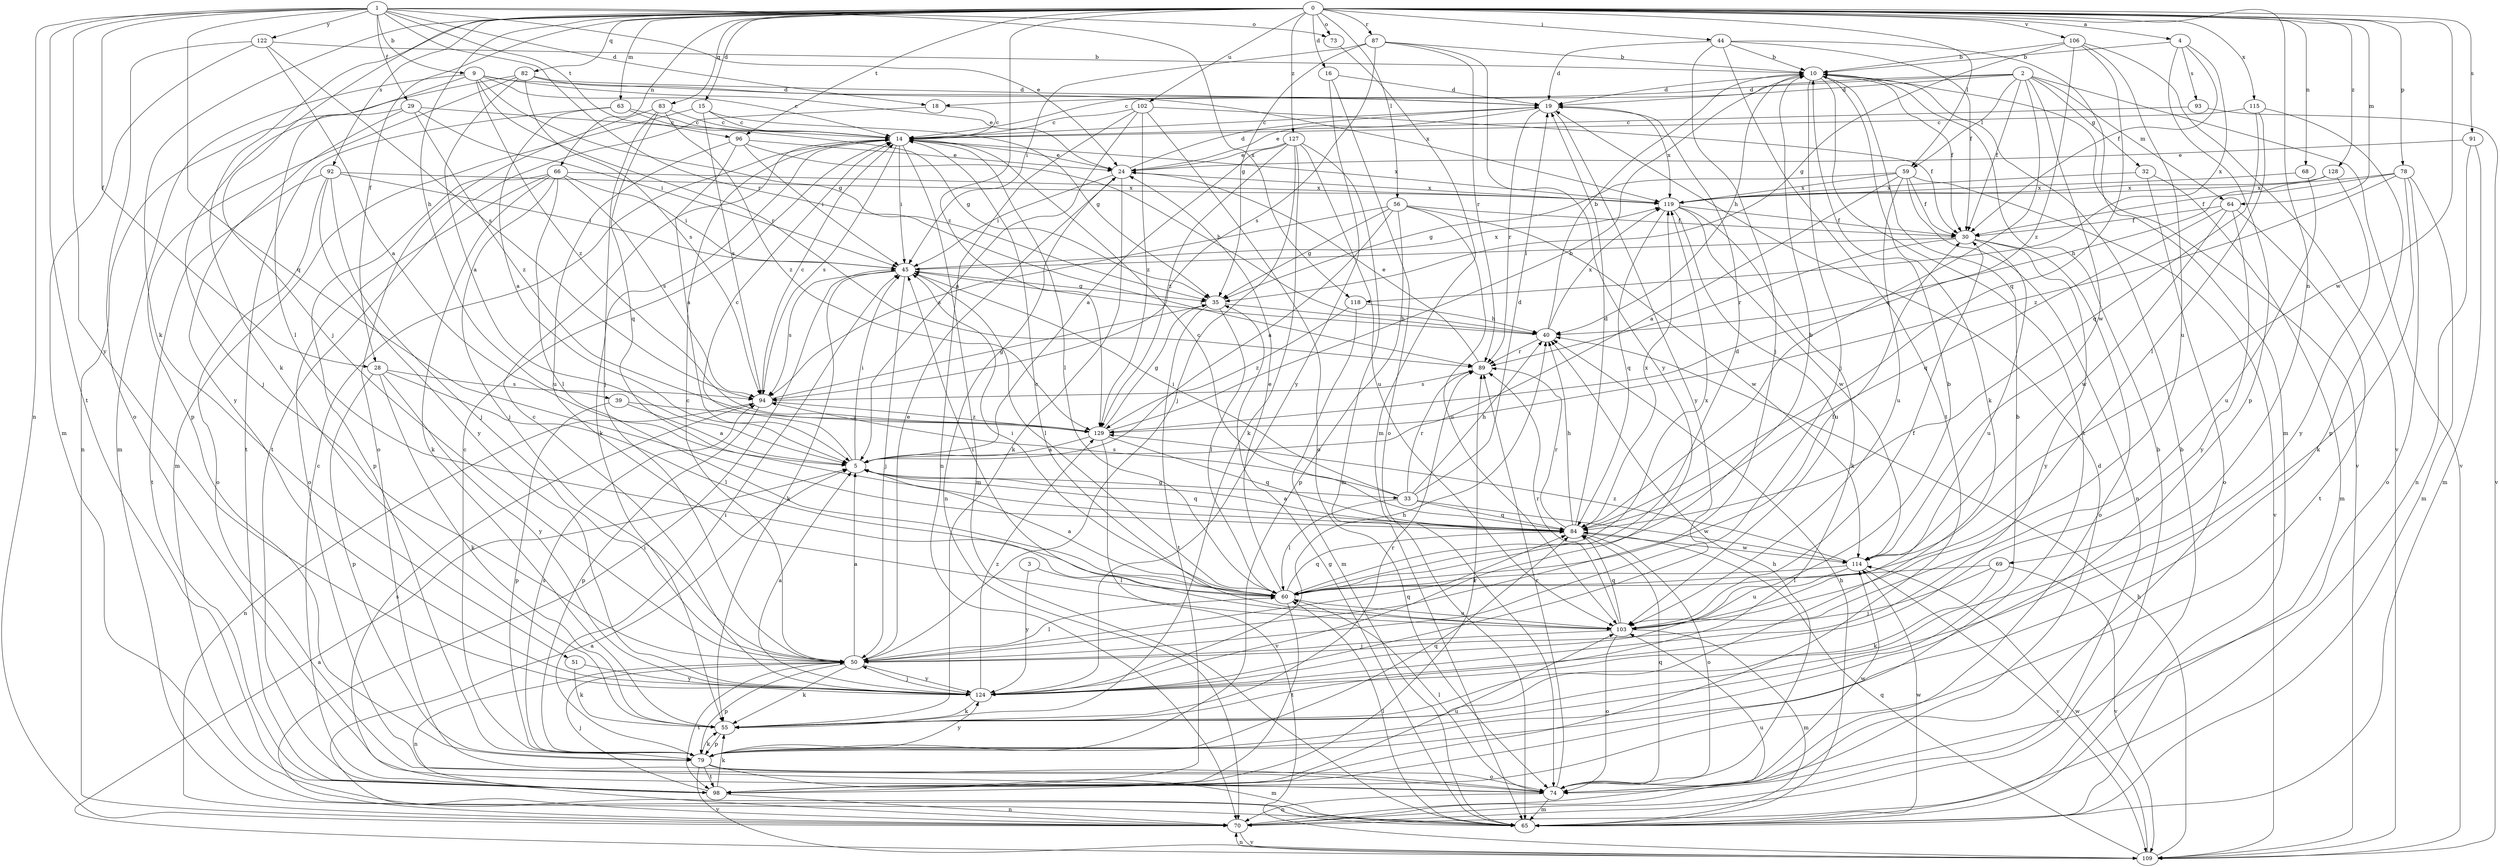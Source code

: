 strict digraph  {
0;
1;
2;
3;
4;
5;
9;
10;
14;
15;
16;
18;
19;
24;
28;
29;
30;
32;
33;
35;
39;
40;
44;
45;
50;
51;
55;
56;
59;
60;
63;
64;
65;
66;
68;
69;
70;
73;
74;
78;
79;
82;
83;
84;
87;
89;
91;
92;
93;
94;
96;
98;
102;
103;
106;
109;
114;
115;
118;
119;
122;
124;
127;
128;
129;
0 -> 4  [label=a];
0 -> 15  [label=d];
0 -> 16  [label=d];
0 -> 28  [label=f];
0 -> 39  [label=h];
0 -> 44  [label=i];
0 -> 50  [label=j];
0 -> 51  [label=k];
0 -> 55  [label=k];
0 -> 56  [label=l];
0 -> 59  [label=l];
0 -> 63  [label=m];
0 -> 64  [label=m];
0 -> 66  [label=n];
0 -> 68  [label=n];
0 -> 69  [label=n];
0 -> 73  [label=o];
0 -> 78  [label=p];
0 -> 82  [label=q];
0 -> 83  [label=q];
0 -> 87  [label=r];
0 -> 91  [label=s];
0 -> 92  [label=s];
0 -> 96  [label=t];
0 -> 102  [label=u];
0 -> 106  [label=v];
0 -> 114  [label=w];
0 -> 115  [label=x];
0 -> 127  [label=z];
0 -> 128  [label=z];
0 -> 129  [label=z];
1 -> 9  [label=b];
1 -> 18  [label=d];
1 -> 24  [label=e];
1 -> 28  [label=f];
1 -> 29  [label=f];
1 -> 70  [label=n];
1 -> 73  [label=o];
1 -> 84  [label=q];
1 -> 89  [label=r];
1 -> 96  [label=t];
1 -> 98  [label=t];
1 -> 118  [label=x];
1 -> 122  [label=y];
1 -> 124  [label=y];
2 -> 14  [label=c];
2 -> 18  [label=d];
2 -> 19  [label=d];
2 -> 30  [label=f];
2 -> 32  [label=g];
2 -> 59  [label=l];
2 -> 64  [label=m];
2 -> 84  [label=q];
2 -> 109  [label=v];
2 -> 114  [label=w];
3 -> 60  [label=l];
3 -> 124  [label=y];
4 -> 10  [label=b];
4 -> 30  [label=f];
4 -> 79  [label=p];
4 -> 93  [label=s];
4 -> 118  [label=x];
5 -> 14  [label=c];
5 -> 33  [label=g];
5 -> 45  [label=i];
5 -> 84  [label=q];
9 -> 14  [label=c];
9 -> 19  [label=d];
9 -> 24  [label=e];
9 -> 35  [label=g];
9 -> 60  [label=l];
9 -> 65  [label=m];
9 -> 89  [label=r];
9 -> 129  [label=z];
10 -> 19  [label=d];
10 -> 30  [label=f];
10 -> 40  [label=h];
10 -> 50  [label=j];
10 -> 55  [label=k];
10 -> 98  [label=t];
10 -> 109  [label=v];
14 -> 24  [label=e];
14 -> 45  [label=i];
14 -> 55  [label=k];
14 -> 60  [label=l];
14 -> 65  [label=m];
14 -> 94  [label=s];
14 -> 119  [label=x];
15 -> 14  [label=c];
15 -> 35  [label=g];
15 -> 65  [label=m];
15 -> 94  [label=s];
16 -> 19  [label=d];
16 -> 74  [label=o];
16 -> 124  [label=y];
18 -> 14  [label=c];
18 -> 98  [label=t];
19 -> 14  [label=c];
19 -> 24  [label=e];
19 -> 89  [label=r];
19 -> 119  [label=x];
19 -> 124  [label=y];
24 -> 19  [label=d];
24 -> 45  [label=i];
24 -> 55  [label=k];
24 -> 70  [label=n];
24 -> 119  [label=x];
28 -> 55  [label=k];
28 -> 60  [label=l];
28 -> 79  [label=p];
28 -> 94  [label=s];
28 -> 124  [label=y];
29 -> 14  [label=c];
29 -> 45  [label=i];
29 -> 50  [label=j];
29 -> 124  [label=y];
29 -> 129  [label=z];
30 -> 45  [label=i];
30 -> 74  [label=o];
30 -> 89  [label=r];
30 -> 103  [label=u];
30 -> 124  [label=y];
32 -> 65  [label=m];
32 -> 74  [label=o];
32 -> 119  [label=x];
33 -> 19  [label=d];
33 -> 40  [label=h];
33 -> 45  [label=i];
33 -> 60  [label=l];
33 -> 84  [label=q];
33 -> 89  [label=r];
33 -> 94  [label=s];
33 -> 114  [label=w];
35 -> 40  [label=h];
35 -> 60  [label=l];
35 -> 98  [label=t];
39 -> 5  [label=a];
39 -> 79  [label=p];
39 -> 129  [label=z];
40 -> 10  [label=b];
40 -> 45  [label=i];
40 -> 89  [label=r];
40 -> 119  [label=x];
44 -> 10  [label=b];
44 -> 19  [label=d];
44 -> 30  [label=f];
44 -> 50  [label=j];
44 -> 65  [label=m];
44 -> 98  [label=t];
45 -> 35  [label=g];
45 -> 50  [label=j];
45 -> 55  [label=k];
45 -> 60  [label=l];
45 -> 94  [label=s];
45 -> 119  [label=x];
50 -> 5  [label=a];
50 -> 14  [label=c];
50 -> 24  [label=e];
50 -> 55  [label=k];
50 -> 60  [label=l];
50 -> 70  [label=n];
50 -> 79  [label=p];
50 -> 84  [label=q];
50 -> 98  [label=t];
50 -> 124  [label=y];
51 -> 55  [label=k];
51 -> 124  [label=y];
55 -> 79  [label=p];
55 -> 89  [label=r];
56 -> 5  [label=a];
56 -> 30  [label=f];
56 -> 35  [label=g];
56 -> 79  [label=p];
56 -> 94  [label=s];
56 -> 103  [label=u];
56 -> 114  [label=w];
59 -> 5  [label=a];
59 -> 30  [label=f];
59 -> 35  [label=g];
59 -> 70  [label=n];
59 -> 103  [label=u];
59 -> 109  [label=v];
59 -> 119  [label=x];
60 -> 5  [label=a];
60 -> 10  [label=b];
60 -> 19  [label=d];
60 -> 24  [label=e];
60 -> 30  [label=f];
60 -> 45  [label=i];
60 -> 84  [label=q];
60 -> 98  [label=t];
60 -> 103  [label=u];
60 -> 119  [label=x];
63 -> 5  [label=a];
63 -> 14  [label=c];
63 -> 35  [label=g];
63 -> 98  [label=t];
64 -> 30  [label=f];
64 -> 84  [label=q];
64 -> 98  [label=t];
64 -> 114  [label=w];
64 -> 124  [label=y];
65 -> 10  [label=b];
65 -> 35  [label=g];
65 -> 40  [label=h];
65 -> 60  [label=l];
65 -> 114  [label=w];
66 -> 45  [label=i];
66 -> 50  [label=j];
66 -> 55  [label=k];
66 -> 60  [label=l];
66 -> 74  [label=o];
66 -> 79  [label=p];
66 -> 94  [label=s];
66 -> 119  [label=x];
68 -> 103  [label=u];
68 -> 119  [label=x];
69 -> 50  [label=j];
69 -> 55  [label=k];
69 -> 60  [label=l];
69 -> 109  [label=v];
70 -> 5  [label=a];
70 -> 10  [label=b];
70 -> 19  [label=d];
70 -> 45  [label=i];
70 -> 103  [label=u];
70 -> 109  [label=v];
73 -> 65  [label=m];
74 -> 40  [label=h];
74 -> 60  [label=l];
74 -> 65  [label=m];
74 -> 70  [label=n];
74 -> 84  [label=q];
74 -> 89  [label=r];
74 -> 114  [label=w];
78 -> 40  [label=h];
78 -> 55  [label=k];
78 -> 65  [label=m];
78 -> 74  [label=o];
78 -> 119  [label=x];
78 -> 129  [label=z];
79 -> 10  [label=b];
79 -> 14  [label=c];
79 -> 45  [label=i];
79 -> 55  [label=k];
79 -> 65  [label=m];
79 -> 74  [label=o];
79 -> 84  [label=q];
79 -> 94  [label=s];
79 -> 98  [label=t];
79 -> 109  [label=v];
79 -> 124  [label=y];
82 -> 5  [label=a];
82 -> 19  [label=d];
82 -> 70  [label=n];
82 -> 79  [label=p];
82 -> 94  [label=s];
82 -> 119  [label=x];
83 -> 14  [label=c];
83 -> 50  [label=j];
83 -> 74  [label=o];
83 -> 84  [label=q];
83 -> 129  [label=z];
84 -> 5  [label=a];
84 -> 14  [label=c];
84 -> 19  [label=d];
84 -> 40  [label=h];
84 -> 74  [label=o];
84 -> 89  [label=r];
84 -> 114  [label=w];
84 -> 119  [label=x];
87 -> 10  [label=b];
87 -> 35  [label=g];
87 -> 45  [label=i];
87 -> 89  [label=r];
87 -> 94  [label=s];
87 -> 124  [label=y];
89 -> 24  [label=e];
89 -> 94  [label=s];
91 -> 24  [label=e];
91 -> 65  [label=m];
91 -> 70  [label=n];
92 -> 45  [label=i];
92 -> 50  [label=j];
92 -> 74  [label=o];
92 -> 98  [label=t];
92 -> 119  [label=x];
92 -> 124  [label=y];
93 -> 14  [label=c];
93 -> 109  [label=v];
94 -> 14  [label=c];
94 -> 35  [label=g];
94 -> 70  [label=n];
94 -> 79  [label=p];
94 -> 129  [label=z];
96 -> 5  [label=a];
96 -> 24  [label=e];
96 -> 40  [label=h];
96 -> 45  [label=i];
96 -> 103  [label=u];
98 -> 14  [label=c];
98 -> 50  [label=j];
98 -> 55  [label=k];
98 -> 70  [label=n];
98 -> 89  [label=r];
98 -> 94  [label=s];
98 -> 103  [label=u];
102 -> 5  [label=a];
102 -> 14  [label=c];
102 -> 30  [label=f];
102 -> 70  [label=n];
102 -> 74  [label=o];
102 -> 129  [label=z];
103 -> 14  [label=c];
103 -> 30  [label=f];
103 -> 45  [label=i];
103 -> 50  [label=j];
103 -> 65  [label=m];
103 -> 74  [label=o];
103 -> 84  [label=q];
103 -> 89  [label=r];
106 -> 10  [label=b];
106 -> 35  [label=g];
106 -> 84  [label=q];
106 -> 103  [label=u];
106 -> 109  [label=v];
106 -> 129  [label=z];
109 -> 5  [label=a];
109 -> 40  [label=h];
109 -> 70  [label=n];
109 -> 84  [label=q];
109 -> 114  [label=w];
114 -> 60  [label=l];
114 -> 103  [label=u];
114 -> 109  [label=v];
114 -> 129  [label=z];
115 -> 14  [label=c];
115 -> 60  [label=l];
115 -> 79  [label=p];
115 -> 84  [label=q];
118 -> 40  [label=h];
118 -> 65  [label=m];
118 -> 129  [label=z];
119 -> 30  [label=f];
119 -> 55  [label=k];
119 -> 84  [label=q];
119 -> 103  [label=u];
119 -> 114  [label=w];
122 -> 5  [label=a];
122 -> 10  [label=b];
122 -> 65  [label=m];
122 -> 74  [label=o];
122 -> 94  [label=s];
124 -> 5  [label=a];
124 -> 10  [label=b];
124 -> 14  [label=c];
124 -> 40  [label=h];
124 -> 50  [label=j];
124 -> 55  [label=k];
124 -> 129  [label=z];
127 -> 5  [label=a];
127 -> 24  [label=e];
127 -> 50  [label=j];
127 -> 55  [label=k];
127 -> 65  [label=m];
127 -> 103  [label=u];
127 -> 129  [label=z];
128 -> 30  [label=f];
128 -> 119  [label=x];
128 -> 124  [label=y];
129 -> 5  [label=a];
129 -> 10  [label=b];
129 -> 35  [label=g];
129 -> 84  [label=q];
129 -> 109  [label=v];
}
